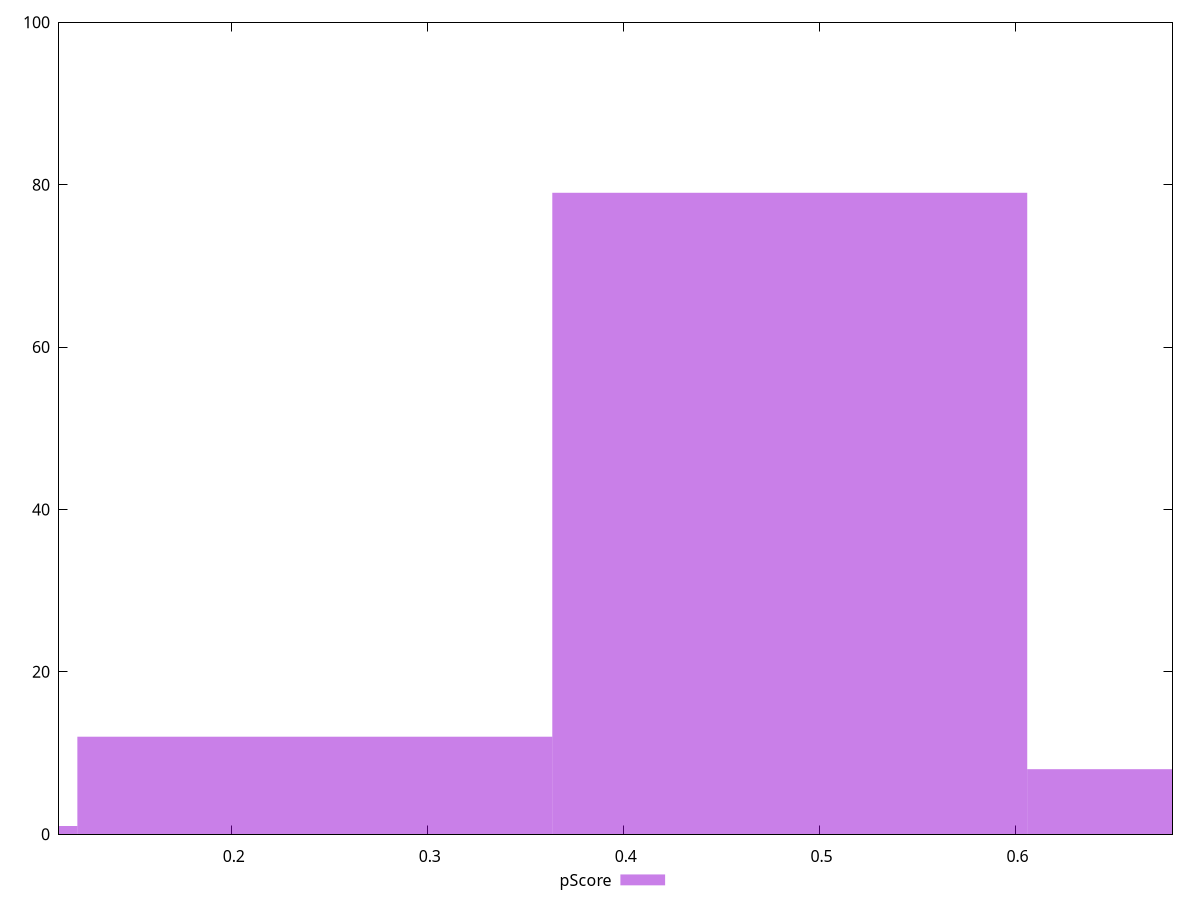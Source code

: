 reset

$pScore <<EOF
0.24238158833707307 12
0 1
0.48476317667414615 79
0.7271447650112193 8
EOF

set key outside below
set boxwidth 0.24238158833707307
set xrange [0.11182304450420943:0.6800933189964469]
set yrange [0:100]
set trange [0:100]
set style fill transparent solid 0.5 noborder
set terminal svg size 640, 490 enhanced background rgb 'white'
set output "report_00026_2021-02-22T21:38:55.199Z/speed-index/samples/pages/pScore/histogram.svg"

plot $pScore title "pScore" with boxes

reset
